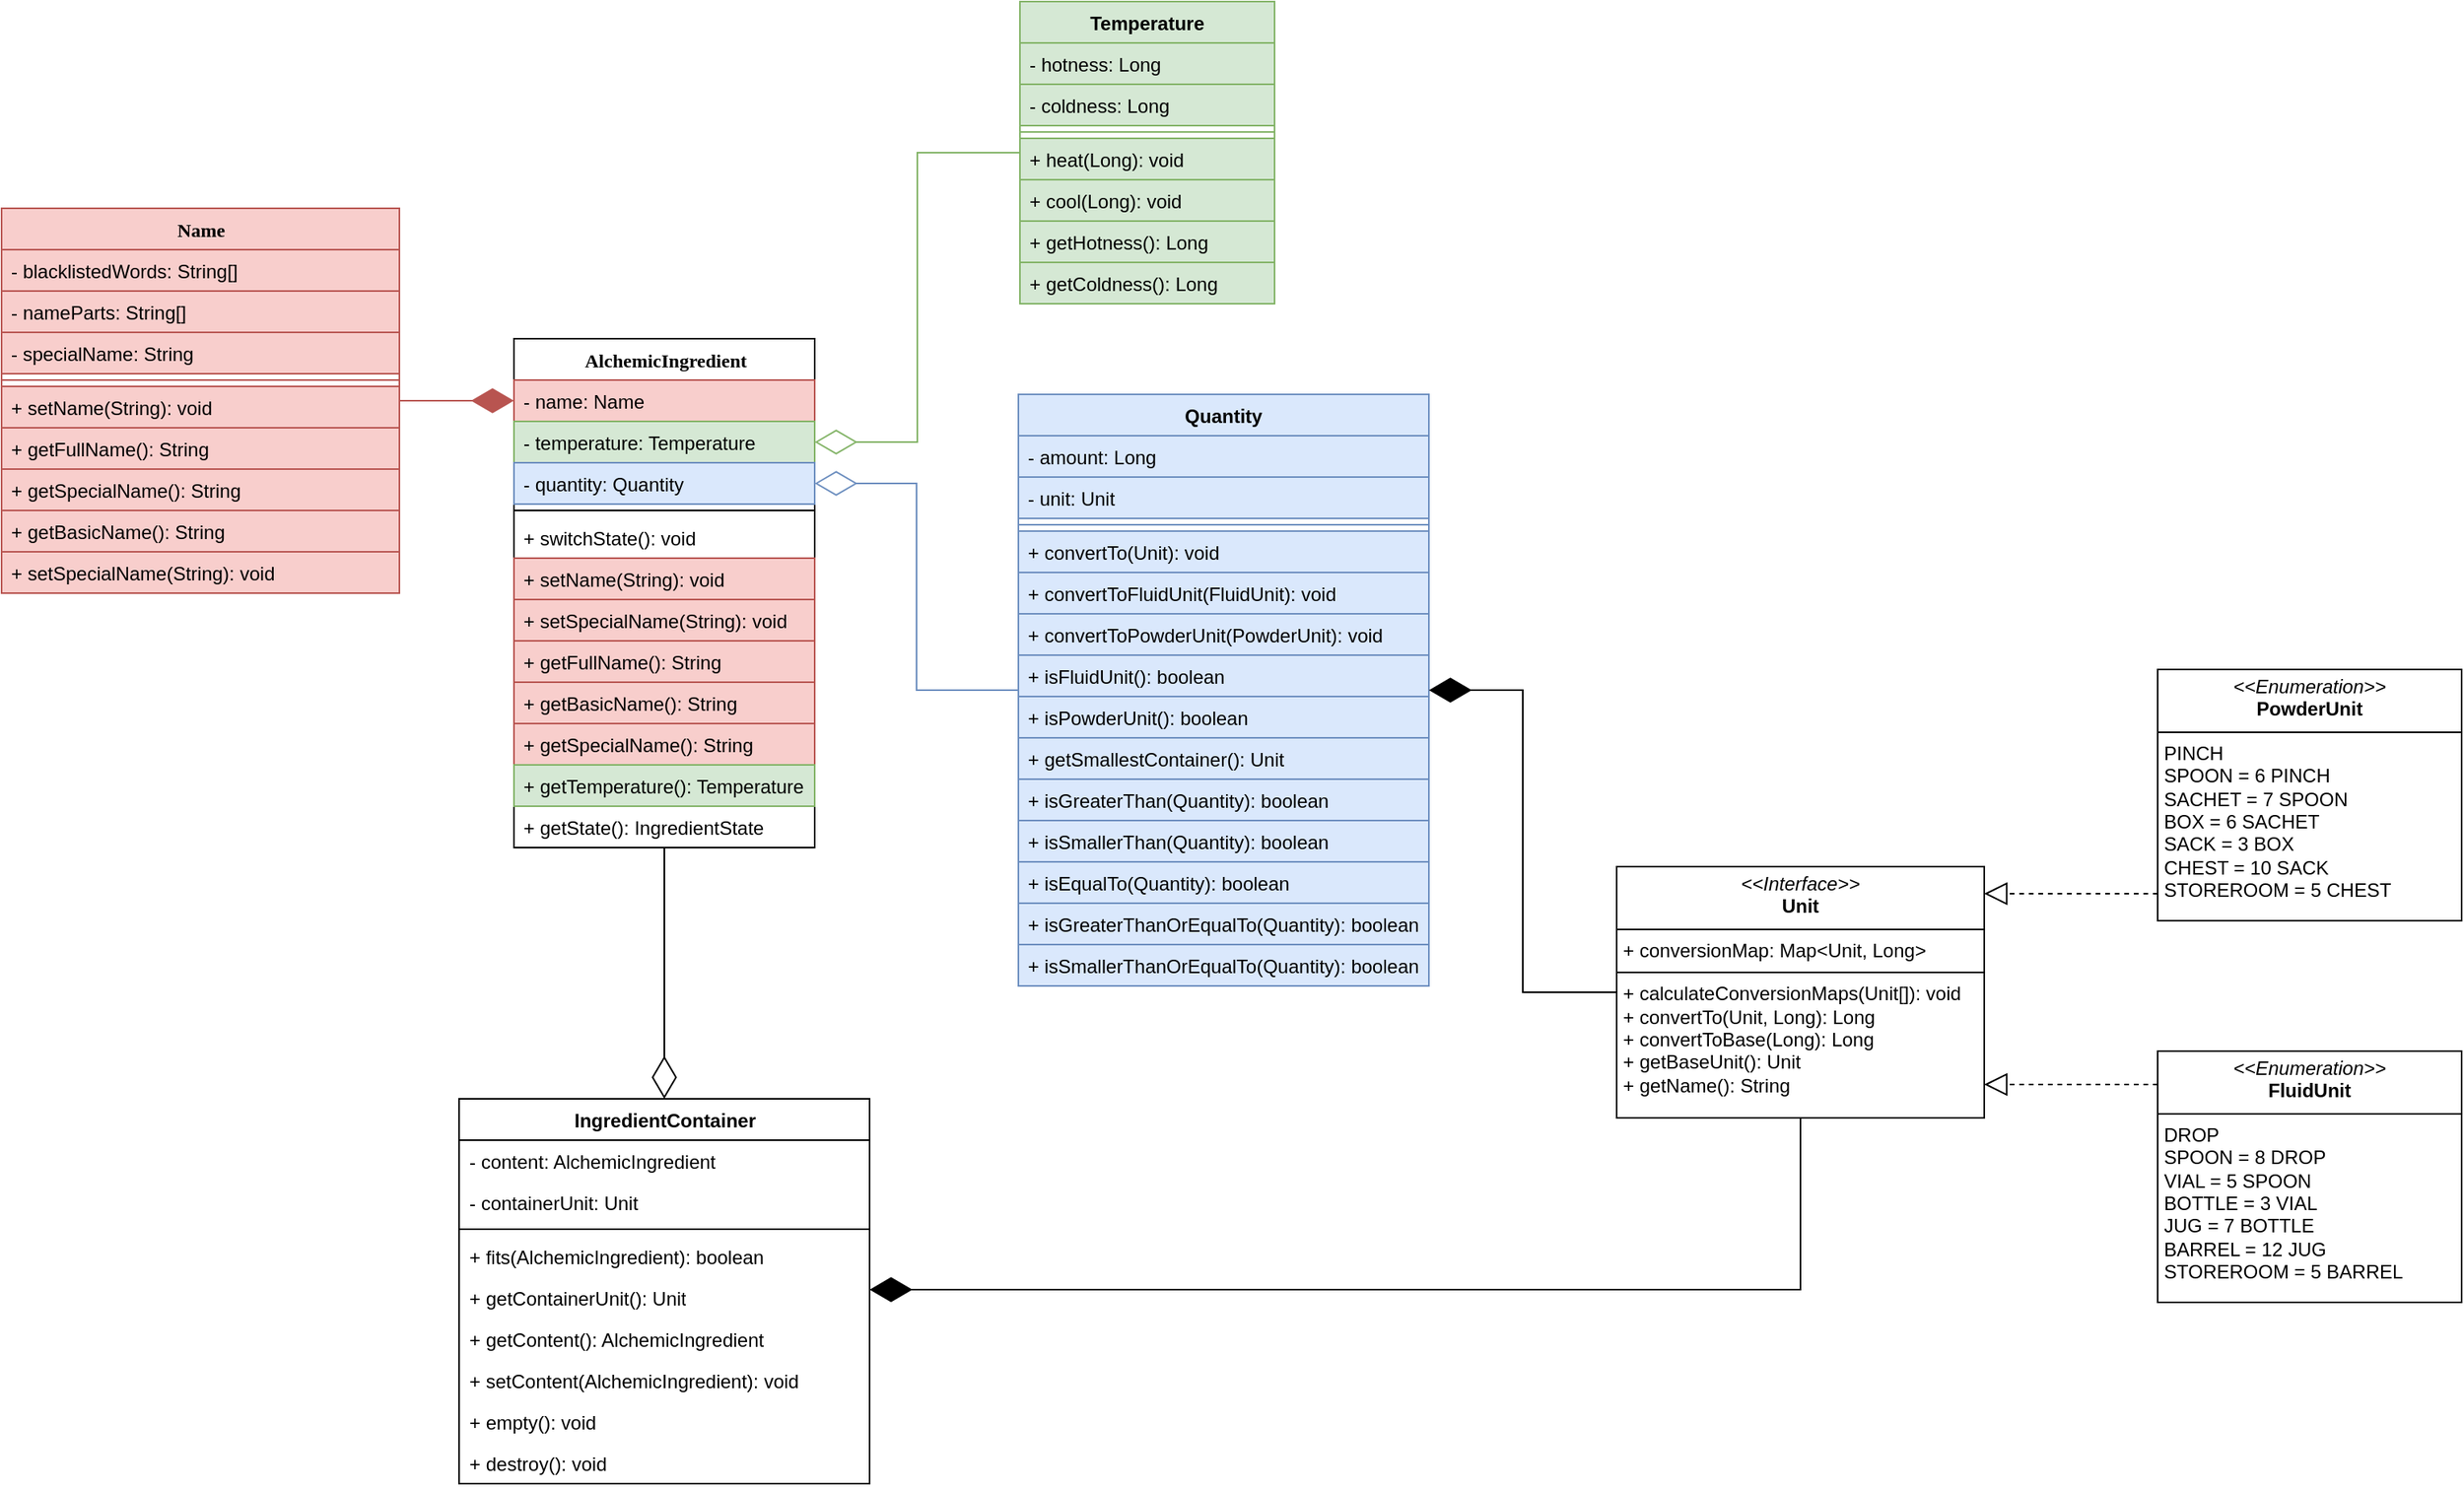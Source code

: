 <mxfile version="24.4.0" type="device">
  <diagram name="Page-1" id="9f46799a-70d6-7492-0946-bef42562c5a5">
    <mxGraphModel dx="2074" dy="1138" grid="1" gridSize="10" guides="1" tooltips="1" connect="1" arrows="1" fold="1" page="1" pageScale="1" pageWidth="4681" pageHeight="3300" background="none" math="0" shadow="0">
      <root>
        <mxCell id="0" />
        <mxCell id="1" parent="0" />
        <mxCell id="78961159f06e98e8-56" value="Name" style="swimlane;html=1;fontStyle=1;align=center;verticalAlign=top;childLayout=stackLayout;horizontal=1;startSize=26;horizontalStack=0;resizeParent=1;resizeLast=0;collapsible=1;marginBottom=0;swimlaneFillColor=#ffffff;rounded=0;shadow=0;comic=0;labelBackgroundColor=none;strokeWidth=1;fillColor=#f8cecc;fontFamily=Verdana;fontSize=12;strokeColor=#b85450;" parent="1" vertex="1">
          <mxGeometry x="1670" y="1230" width="250" height="242" as="geometry" />
        </mxCell>
        <mxCell id="78961159f06e98e8-57" value="- blacklistedWords: String[]" style="text;html=1;strokeColor=#b85450;fillColor=#f8cecc;align=left;verticalAlign=top;spacingLeft=4;spacingRight=4;whiteSpace=wrap;overflow=hidden;rotatable=0;points=[[0,0.5],[1,0.5]];portConstraint=eastwest;" parent="78961159f06e98e8-56" vertex="1">
          <mxGeometry y="26" width="250" height="26" as="geometry" />
        </mxCell>
        <mxCell id="78961159f06e98e8-58" value="- nameParts: String[]" style="text;html=1;strokeColor=#b85450;fillColor=#f8cecc;align=left;verticalAlign=top;spacingLeft=4;spacingRight=4;whiteSpace=wrap;overflow=hidden;rotatable=0;points=[[0,0.5],[1,0.5]];portConstraint=eastwest;" parent="78961159f06e98e8-56" vertex="1">
          <mxGeometry y="52" width="250" height="26" as="geometry" />
        </mxCell>
        <mxCell id="78961159f06e98e8-59" value="- specialName: String" style="text;html=1;strokeColor=#b85450;fillColor=#f8cecc;align=left;verticalAlign=top;spacingLeft=4;spacingRight=4;whiteSpace=wrap;overflow=hidden;rotatable=0;points=[[0,0.5],[1,0.5]];portConstraint=eastwest;" parent="78961159f06e98e8-56" vertex="1">
          <mxGeometry y="78" width="250" height="26" as="geometry" />
        </mxCell>
        <mxCell id="78961159f06e98e8-64" value="" style="line;html=1;strokeWidth=1;fillColor=#f8cecc;align=left;verticalAlign=middle;spacingTop=-1;spacingLeft=3;spacingRight=3;rotatable=0;labelPosition=right;points=[];portConstraint=eastwest;strokeColor=#b85450;" parent="78961159f06e98e8-56" vertex="1">
          <mxGeometry y="104" width="250" height="8" as="geometry" />
        </mxCell>
        <mxCell id="78961159f06e98e8-65" value="+ setName(String): void" style="text;html=1;strokeColor=#b85450;fillColor=#f8cecc;align=left;verticalAlign=top;spacingLeft=4;spacingRight=4;whiteSpace=wrap;overflow=hidden;rotatable=0;points=[[0,0.5],[1,0.5]];portConstraint=eastwest;" parent="78961159f06e98e8-56" vertex="1">
          <mxGeometry y="112" width="250" height="26" as="geometry" />
        </mxCell>
        <mxCell id="97h_MK_ZkzOTSeDRxs9Z-13" value="+ getFullName(): String" style="text;html=1;strokeColor=#b85450;fillColor=#f8cecc;align=left;verticalAlign=top;spacingLeft=4;spacingRight=4;whiteSpace=wrap;overflow=hidden;rotatable=0;points=[[0,0.5],[1,0.5]];portConstraint=eastwest;" parent="78961159f06e98e8-56" vertex="1">
          <mxGeometry y="138" width="250" height="26" as="geometry" />
        </mxCell>
        <mxCell id="97h_MK_ZkzOTSeDRxs9Z-12" value="+ getSpecialName(): String" style="text;html=1;strokeColor=#b85450;fillColor=#f8cecc;align=left;verticalAlign=top;spacingLeft=4;spacingRight=4;whiteSpace=wrap;overflow=hidden;rotatable=0;points=[[0,0.5],[1,0.5]];portConstraint=eastwest;" parent="78961159f06e98e8-56" vertex="1">
          <mxGeometry y="164" width="250" height="26" as="geometry" />
        </mxCell>
        <mxCell id="78961159f06e98e8-68" value="+ getBasicName(): String" style="text;html=1;strokeColor=#b85450;fillColor=#f8cecc;align=left;verticalAlign=top;spacingLeft=4;spacingRight=4;whiteSpace=wrap;overflow=hidden;rotatable=0;points=[[0,0.5],[1,0.5]];portConstraint=eastwest;" parent="78961159f06e98e8-56" vertex="1">
          <mxGeometry y="190" width="250" height="26" as="geometry" />
        </mxCell>
        <mxCell id="78961159f06e98e8-66" value="+ setSpecialName(String): void" style="text;html=1;strokeColor=#b85450;fillColor=#f8cecc;align=left;verticalAlign=top;spacingLeft=4;spacingRight=4;whiteSpace=wrap;overflow=hidden;rotatable=0;points=[[0,0.5],[1,0.5]];portConstraint=eastwest;" parent="78961159f06e98e8-56" vertex="1">
          <mxGeometry y="216" width="250" height="26" as="geometry" />
        </mxCell>
        <mxCell id="78961159f06e98e8-69" value="AlchemicIngredient" style="swimlane;html=1;fontStyle=1;align=center;verticalAlign=top;childLayout=stackLayout;horizontal=1;startSize=26;horizontalStack=0;resizeParent=1;resizeLast=0;collapsible=1;marginBottom=0;swimlaneFillColor=#ffffff;rounded=0;shadow=0;comic=0;labelBackgroundColor=none;strokeWidth=1;fillColor=none;fontFamily=Verdana;fontSize=12" parent="1" vertex="1">
          <mxGeometry x="1992" y="1312" width="189" height="320" as="geometry" />
        </mxCell>
        <mxCell id="78961159f06e98e8-70" value="- name: Name" style="text;html=1;strokeColor=#b85450;fillColor=#f8cecc;align=left;verticalAlign=top;spacingLeft=4;spacingRight=4;whiteSpace=wrap;overflow=hidden;rotatable=0;points=[[0,0.5],[1,0.5]];portConstraint=eastwest;" parent="78961159f06e98e8-69" vertex="1">
          <mxGeometry y="26" width="189" height="26" as="geometry" />
        </mxCell>
        <mxCell id="78961159f06e98e8-71" value="- temperature: Temperature" style="text;html=1;strokeColor=#82b366;fillColor=#d5e8d4;align=left;verticalAlign=top;spacingLeft=4;spacingRight=4;whiteSpace=wrap;overflow=hidden;rotatable=0;points=[[0,0.5],[1,0.5]];portConstraint=eastwest;" parent="78961159f06e98e8-69" vertex="1">
          <mxGeometry y="52" width="189" height="26" as="geometry" />
        </mxCell>
        <mxCell id="97h_MK_ZkzOTSeDRxs9Z-36" value="- quantity: Quantity" style="text;html=1;align=left;verticalAlign=top;spacingLeft=4;spacingRight=4;whiteSpace=wrap;overflow=hidden;rotatable=0;points=[[0,0.5],[1,0.5]];portConstraint=eastwest;fillColor=#dae8fc;strokeColor=#6c8ebf;" parent="78961159f06e98e8-69" vertex="1">
          <mxGeometry y="78" width="189" height="26" as="geometry" />
        </mxCell>
        <mxCell id="78961159f06e98e8-77" value="" style="line;html=1;strokeWidth=1;fillColor=none;align=left;verticalAlign=middle;spacingTop=-1;spacingLeft=3;spacingRight=3;rotatable=0;labelPosition=right;points=[];portConstraint=eastwest;" parent="78961159f06e98e8-69" vertex="1">
          <mxGeometry y="104" width="189" height="8" as="geometry" />
        </mxCell>
        <mxCell id="78961159f06e98e8-78" value="+ switchState(): void" style="text;html=1;strokeColor=none;fillColor=none;align=left;verticalAlign=top;spacingLeft=4;spacingRight=4;whiteSpace=wrap;overflow=hidden;rotatable=0;points=[[0,0.5],[1,0.5]];portConstraint=eastwest;" parent="78961159f06e98e8-69" vertex="1">
          <mxGeometry y="112" width="189" height="26" as="geometry" />
        </mxCell>
        <mxCell id="97h_MK_ZkzOTSeDRxs9Z-29" value="+ setName(String): void" style="text;html=1;strokeColor=#b85450;fillColor=#f8cecc;align=left;verticalAlign=top;spacingLeft=4;spacingRight=4;whiteSpace=wrap;overflow=hidden;rotatable=0;points=[[0,0.5],[1,0.5]];portConstraint=eastwest;" parent="78961159f06e98e8-69" vertex="1">
          <mxGeometry y="138" width="189" height="26" as="geometry" />
        </mxCell>
        <mxCell id="97h_MK_ZkzOTSeDRxs9Z-30" value="+ setSpecialName(String): void" style="text;html=1;strokeColor=#b85450;fillColor=#f8cecc;align=left;verticalAlign=top;spacingLeft=4;spacingRight=4;whiteSpace=wrap;overflow=hidden;rotatable=0;points=[[0,0.5],[1,0.5]];portConstraint=eastwest;" parent="78961159f06e98e8-69" vertex="1">
          <mxGeometry y="164" width="189" height="26" as="geometry" />
        </mxCell>
        <mxCell id="97h_MK_ZkzOTSeDRxs9Z-33" value="+ getFullName(): String" style="text;html=1;strokeColor=#b85450;fillColor=#f8cecc;align=left;verticalAlign=top;spacingLeft=4;spacingRight=4;whiteSpace=wrap;overflow=hidden;rotatable=0;points=[[0,0.5],[1,0.5]];portConstraint=eastwest;" parent="78961159f06e98e8-69" vertex="1">
          <mxGeometry y="190" width="189" height="26" as="geometry" />
        </mxCell>
        <mxCell id="97h_MK_ZkzOTSeDRxs9Z-31" value="+ getBasicName(): String" style="text;html=1;strokeColor=#b85450;fillColor=#f8cecc;align=left;verticalAlign=top;spacingLeft=4;spacingRight=4;whiteSpace=wrap;overflow=hidden;rotatable=0;points=[[0,0.5],[1,0.5]];portConstraint=eastwest;" parent="78961159f06e98e8-69" vertex="1">
          <mxGeometry y="216" width="189" height="26" as="geometry" />
        </mxCell>
        <mxCell id="97h_MK_ZkzOTSeDRxs9Z-32" value="+ getSpecialName(): String" style="text;html=1;strokeColor=#b85450;fillColor=#f8cecc;align=left;verticalAlign=top;spacingLeft=4;spacingRight=4;whiteSpace=wrap;overflow=hidden;rotatable=0;points=[[0,0.5],[1,0.5]];portConstraint=eastwest;" parent="78961159f06e98e8-69" vertex="1">
          <mxGeometry y="242" width="189" height="26" as="geometry" />
        </mxCell>
        <mxCell id="97h_MK_ZkzOTSeDRxs9Z-34" value="+ getTemperature(): Temperature" style="text;html=1;strokeColor=#82b366;fillColor=#d5e8d4;align=left;verticalAlign=top;spacingLeft=4;spacingRight=4;whiteSpace=wrap;overflow=hidden;rotatable=0;points=[[0,0.5],[1,0.5]];portConstraint=eastwest;" parent="78961159f06e98e8-69" vertex="1">
          <mxGeometry y="268" width="189" height="26" as="geometry" />
        </mxCell>
        <mxCell id="97h_MK_ZkzOTSeDRxs9Z-35" value="+ getState(): IngredientState" style="text;html=1;strokeColor=none;fillColor=none;align=left;verticalAlign=top;spacingLeft=4;spacingRight=4;whiteSpace=wrap;overflow=hidden;rotatable=0;points=[[0,0.5],[1,0.5]];portConstraint=eastwest;" parent="78961159f06e98e8-69" vertex="1">
          <mxGeometry y="294" width="189" height="26" as="geometry" />
        </mxCell>
        <mxCell id="97h_MK_ZkzOTSeDRxs9Z-2" value="" style="endArrow=diamondThin;endFill=1;endSize=24;html=1;rounded=0;fillColor=#f8cecc;strokeColor=#b85450;" parent="1" source="78961159f06e98e8-56" target="78961159f06e98e8-70" edge="1">
          <mxGeometry width="160" relative="1" as="geometry">
            <mxPoint x="1972" y="1470" as="sourcePoint" />
            <mxPoint x="1962" y="1370" as="targetPoint" />
          </mxGeometry>
        </mxCell>
        <mxCell id="97h_MK_ZkzOTSeDRxs9Z-19" value="Temperature" style="swimlane;fontStyle=1;align=center;verticalAlign=top;childLayout=stackLayout;horizontal=1;startSize=26;horizontalStack=0;resizeParent=1;resizeParentMax=0;resizeLast=0;collapsible=1;marginBottom=0;whiteSpace=wrap;html=1;fillColor=#d5e8d4;strokeColor=#82b366;" parent="1" vertex="1">
          <mxGeometry x="2310" y="1100" width="160" height="190" as="geometry" />
        </mxCell>
        <mxCell id="97h_MK_ZkzOTSeDRxs9Z-20" value="- hotness: Long" style="text;strokeColor=#82b366;fillColor=#d5e8d4;align=left;verticalAlign=top;spacingLeft=4;spacingRight=4;overflow=hidden;rotatable=0;points=[[0,0.5],[1,0.5]];portConstraint=eastwest;whiteSpace=wrap;html=1;" parent="97h_MK_ZkzOTSeDRxs9Z-19" vertex="1">
          <mxGeometry y="26" width="160" height="26" as="geometry" />
        </mxCell>
        <mxCell id="97h_MK_ZkzOTSeDRxs9Z-23" value="- coldness: Long" style="text;strokeColor=#82b366;fillColor=#d5e8d4;align=left;verticalAlign=top;spacingLeft=4;spacingRight=4;overflow=hidden;rotatable=0;points=[[0,0.5],[1,0.5]];portConstraint=eastwest;whiteSpace=wrap;html=1;" parent="97h_MK_ZkzOTSeDRxs9Z-19" vertex="1">
          <mxGeometry y="52" width="160" height="26" as="geometry" />
        </mxCell>
        <mxCell id="97h_MK_ZkzOTSeDRxs9Z-21" value="" style="line;strokeWidth=1;fillColor=#d5e8d4;align=left;verticalAlign=middle;spacingTop=-1;spacingLeft=3;spacingRight=3;rotatable=0;labelPosition=right;points=[];portConstraint=eastwest;strokeColor=#82b366;" parent="97h_MK_ZkzOTSeDRxs9Z-19" vertex="1">
          <mxGeometry y="78" width="160" height="8" as="geometry" />
        </mxCell>
        <mxCell id="97h_MK_ZkzOTSeDRxs9Z-22" value="+ heat(Long): void" style="text;strokeColor=#82b366;fillColor=#d5e8d4;align=left;verticalAlign=top;spacingLeft=4;spacingRight=4;overflow=hidden;rotatable=0;points=[[0,0.5],[1,0.5]];portConstraint=eastwest;whiteSpace=wrap;html=1;" parent="97h_MK_ZkzOTSeDRxs9Z-19" vertex="1">
          <mxGeometry y="86" width="160" height="26" as="geometry" />
        </mxCell>
        <mxCell id="97h_MK_ZkzOTSeDRxs9Z-24" value="+ cool(Long): void" style="text;strokeColor=#82b366;fillColor=#d5e8d4;align=left;verticalAlign=top;spacingLeft=4;spacingRight=4;overflow=hidden;rotatable=0;points=[[0,0.5],[1,0.5]];portConstraint=eastwest;whiteSpace=wrap;html=1;" parent="97h_MK_ZkzOTSeDRxs9Z-19" vertex="1">
          <mxGeometry y="112" width="160" height="26" as="geometry" />
        </mxCell>
        <mxCell id="97h_MK_ZkzOTSeDRxs9Z-25" value="+ getHotness(): Long" style="text;strokeColor=#82b366;fillColor=#d5e8d4;align=left;verticalAlign=top;spacingLeft=4;spacingRight=4;overflow=hidden;rotatable=0;points=[[0,0.5],[1,0.5]];portConstraint=eastwest;whiteSpace=wrap;html=1;" parent="97h_MK_ZkzOTSeDRxs9Z-19" vertex="1">
          <mxGeometry y="138" width="160" height="26" as="geometry" />
        </mxCell>
        <mxCell id="97h_MK_ZkzOTSeDRxs9Z-26" value="+ getColdness(): Long" style="text;strokeColor=#82b366;fillColor=#d5e8d4;align=left;verticalAlign=top;spacingLeft=4;spacingRight=4;overflow=hidden;rotatable=0;points=[[0,0.5],[1,0.5]];portConstraint=eastwest;whiteSpace=wrap;html=1;" parent="97h_MK_ZkzOTSeDRxs9Z-19" vertex="1">
          <mxGeometry y="164" width="160" height="26" as="geometry" />
        </mxCell>
        <mxCell id="97h_MK_ZkzOTSeDRxs9Z-28" value="" style="endArrow=diamondThin;endFill=0;endSize=24;html=1;rounded=0;fillColor=#d5e8d4;strokeColor=#82b366;flowAnimation=0;edgeStyle=elbowEdgeStyle;" parent="1" source="97h_MK_ZkzOTSeDRxs9Z-19" target="78961159f06e98e8-71" edge="1">
          <mxGeometry width="160" relative="1" as="geometry">
            <mxPoint x="1942" y="1360" as="sourcePoint" />
            <mxPoint x="2102" y="1360" as="targetPoint" />
          </mxGeometry>
        </mxCell>
        <mxCell id="97h_MK_ZkzOTSeDRxs9Z-37" value="Quantity" style="swimlane;fontStyle=1;align=center;verticalAlign=top;childLayout=stackLayout;horizontal=1;startSize=26;horizontalStack=0;resizeParent=1;resizeParentMax=0;resizeLast=0;collapsible=1;marginBottom=0;whiteSpace=wrap;html=1;fillColor=#dae8fc;strokeColor=#6c8ebf;" parent="1" vertex="1">
          <mxGeometry x="2309" y="1347" width="258" height="372" as="geometry" />
        </mxCell>
        <mxCell id="97h_MK_ZkzOTSeDRxs9Z-38" value="- amount: Long" style="text;strokeColor=#6c8ebf;fillColor=#dae8fc;align=left;verticalAlign=top;spacingLeft=4;spacingRight=4;overflow=hidden;rotatable=0;points=[[0,0.5],[1,0.5]];portConstraint=eastwest;whiteSpace=wrap;html=1;" parent="97h_MK_ZkzOTSeDRxs9Z-37" vertex="1">
          <mxGeometry y="26" width="258" height="26" as="geometry" />
        </mxCell>
        <mxCell id="97h_MK_ZkzOTSeDRxs9Z-45" value="- unit: Unit" style="text;strokeColor=#6c8ebf;fillColor=#dae8fc;align=left;verticalAlign=top;spacingLeft=4;spacingRight=4;overflow=hidden;rotatable=0;points=[[0,0.5],[1,0.5]];portConstraint=eastwest;whiteSpace=wrap;html=1;" parent="97h_MK_ZkzOTSeDRxs9Z-37" vertex="1">
          <mxGeometry y="52" width="258" height="26" as="geometry" />
        </mxCell>
        <mxCell id="97h_MK_ZkzOTSeDRxs9Z-39" value="" style="line;strokeWidth=1;fillColor=#dae8fc;align=left;verticalAlign=middle;spacingTop=-1;spacingLeft=3;spacingRight=3;rotatable=0;labelPosition=right;points=[];portConstraint=eastwest;strokeColor=#6c8ebf;" parent="97h_MK_ZkzOTSeDRxs9Z-37" vertex="1">
          <mxGeometry y="78" width="258" height="8" as="geometry" />
        </mxCell>
        <mxCell id="97h_MK_ZkzOTSeDRxs9Z-40" value="+ convertTo(Unit): void" style="text;strokeColor=#6c8ebf;fillColor=#dae8fc;align=left;verticalAlign=top;spacingLeft=4;spacingRight=4;overflow=hidden;rotatable=0;points=[[0,0.5],[1,0.5]];portConstraint=eastwest;whiteSpace=wrap;html=1;" parent="97h_MK_ZkzOTSeDRxs9Z-37" vertex="1">
          <mxGeometry y="86" width="258" height="26" as="geometry" />
        </mxCell>
        <mxCell id="O8syH5XWvo3BJVBqjowe-1" value="+ convertToFluidUnit(FluidUnit): void" style="text;strokeColor=#6c8ebf;fillColor=#dae8fc;align=left;verticalAlign=top;spacingLeft=4;spacingRight=4;overflow=hidden;rotatable=0;points=[[0,0.5],[1,0.5]];portConstraint=eastwest;whiteSpace=wrap;html=1;" parent="97h_MK_ZkzOTSeDRxs9Z-37" vertex="1">
          <mxGeometry y="112" width="258" height="26" as="geometry" />
        </mxCell>
        <mxCell id="O8syH5XWvo3BJVBqjowe-2" value="+ convertToPowderUnit(PowderUnit): void" style="text;strokeColor=#6c8ebf;fillColor=#dae8fc;align=left;verticalAlign=top;spacingLeft=4;spacingRight=4;overflow=hidden;rotatable=0;points=[[0,0.5],[1,0.5]];portConstraint=eastwest;whiteSpace=wrap;html=1;" parent="97h_MK_ZkzOTSeDRxs9Z-37" vertex="1">
          <mxGeometry y="138" width="258" height="26" as="geometry" />
        </mxCell>
        <mxCell id="O8syH5XWvo3BJVBqjowe-3" value="+ isFluidUnit(): boolean" style="text;strokeColor=#6c8ebf;fillColor=#dae8fc;align=left;verticalAlign=top;spacingLeft=4;spacingRight=4;overflow=hidden;rotatable=0;points=[[0,0.5],[1,0.5]];portConstraint=eastwest;whiteSpace=wrap;html=1;" parent="97h_MK_ZkzOTSeDRxs9Z-37" vertex="1">
          <mxGeometry y="164" width="258" height="26" as="geometry" />
        </mxCell>
        <mxCell id="O8syH5XWvo3BJVBqjowe-4" value="+ isPowderUnit(): boolean" style="text;strokeColor=#6c8ebf;fillColor=#dae8fc;align=left;verticalAlign=top;spacingLeft=4;spacingRight=4;overflow=hidden;rotatable=0;points=[[0,0.5],[1,0.5]];portConstraint=eastwest;whiteSpace=wrap;html=1;" parent="97h_MK_ZkzOTSeDRxs9Z-37" vertex="1">
          <mxGeometry y="190" width="258" height="26" as="geometry" />
        </mxCell>
        <mxCell id="O8syH5XWvo3BJVBqjowe-5" value="+ getSmallestContainer(): Unit" style="text;strokeColor=#6c8ebf;fillColor=#dae8fc;align=left;verticalAlign=top;spacingLeft=4;spacingRight=4;overflow=hidden;rotatable=0;points=[[0,0.5],[1,0.5]];portConstraint=eastwest;whiteSpace=wrap;html=1;" parent="97h_MK_ZkzOTSeDRxs9Z-37" vertex="1">
          <mxGeometry y="216" width="258" height="26" as="geometry" />
        </mxCell>
        <mxCell id="O8syH5XWvo3BJVBqjowe-6" value="+ isGreaterThan(Quantity): boolean" style="text;strokeColor=#6c8ebf;fillColor=#dae8fc;align=left;verticalAlign=top;spacingLeft=4;spacingRight=4;overflow=hidden;rotatable=0;points=[[0,0.5],[1,0.5]];portConstraint=eastwest;whiteSpace=wrap;html=1;" parent="97h_MK_ZkzOTSeDRxs9Z-37" vertex="1">
          <mxGeometry y="242" width="258" height="26" as="geometry" />
        </mxCell>
        <mxCell id="O8syH5XWvo3BJVBqjowe-7" value="+ isSmallerThan(Quantity): boolean" style="text;strokeColor=#6c8ebf;fillColor=#dae8fc;align=left;verticalAlign=top;spacingLeft=4;spacingRight=4;overflow=hidden;rotatable=0;points=[[0,0.5],[1,0.5]];portConstraint=eastwest;whiteSpace=wrap;html=1;" parent="97h_MK_ZkzOTSeDRxs9Z-37" vertex="1">
          <mxGeometry y="268" width="258" height="26" as="geometry" />
        </mxCell>
        <mxCell id="O8syH5XWvo3BJVBqjowe-8" value="+ isEqualTo(Quantity): boolean" style="text;strokeColor=#6c8ebf;fillColor=#dae8fc;align=left;verticalAlign=top;spacingLeft=4;spacingRight=4;overflow=hidden;rotatable=0;points=[[0,0.5],[1,0.5]];portConstraint=eastwest;whiteSpace=wrap;html=1;" parent="97h_MK_ZkzOTSeDRxs9Z-37" vertex="1">
          <mxGeometry y="294" width="258" height="26" as="geometry" />
        </mxCell>
        <mxCell id="O8syH5XWvo3BJVBqjowe-9" value="+ isGreaterThanOrEqualTo(Quantity): boolean" style="text;strokeColor=#6c8ebf;fillColor=#dae8fc;align=left;verticalAlign=top;spacingLeft=4;spacingRight=4;overflow=hidden;rotatable=0;points=[[0,0.5],[1,0.5]];portConstraint=eastwest;whiteSpace=wrap;html=1;" parent="97h_MK_ZkzOTSeDRxs9Z-37" vertex="1">
          <mxGeometry y="320" width="258" height="26" as="geometry" />
        </mxCell>
        <mxCell id="O8syH5XWvo3BJVBqjowe-10" value="+ isSmallerThanOrEqualTo(Quantity): boolean" style="text;strokeColor=#6c8ebf;fillColor=#dae8fc;align=left;verticalAlign=top;spacingLeft=4;spacingRight=4;overflow=hidden;rotatable=0;points=[[0,0.5],[1,0.5]];portConstraint=eastwest;whiteSpace=wrap;html=1;" parent="97h_MK_ZkzOTSeDRxs9Z-37" vertex="1">
          <mxGeometry y="346" width="258" height="26" as="geometry" />
        </mxCell>
        <mxCell id="97h_MK_ZkzOTSeDRxs9Z-46" value="" style="endArrow=diamondThin;endFill=0;endSize=24;html=1;rounded=0;fillColor=#dae8fc;strokeColor=#6c8ebf;flowAnimation=0;edgeStyle=elbowEdgeStyle;" parent="1" source="97h_MK_ZkzOTSeDRxs9Z-37" target="97h_MK_ZkzOTSeDRxs9Z-36" edge="1">
          <mxGeometry width="160" relative="1" as="geometry">
            <mxPoint x="2320" y="1175" as="sourcePoint" />
            <mxPoint x="2191" y="1387" as="targetPoint" />
          </mxGeometry>
        </mxCell>
        <mxCell id="YWMN-30DLtV0OlI1pnVU-11" value="&lt;p style=&quot;margin:0px;margin-top:4px;text-align:center;&quot;&gt;&lt;i&gt;&amp;lt;&amp;lt;Interface&amp;gt;&amp;gt;&lt;/i&gt;&lt;br&gt;&lt;b&gt;Unit&lt;/b&gt;&lt;/p&gt;&lt;hr size=&quot;1&quot; style=&quot;border-style:solid;&quot;&gt;&lt;p style=&quot;margin:0px;margin-left:4px;&quot;&gt;+ conversionMap: Map&amp;lt;Unit, Long&amp;gt;&lt;br&gt;&lt;/p&gt;&lt;hr size=&quot;1&quot; style=&quot;border-style:solid;&quot;&gt;&lt;p style=&quot;margin:0px;margin-left:4px;&quot;&gt;+ calculateConversionMaps(Unit[]): void&lt;/p&gt;&lt;p style=&quot;margin:0px;margin-left:4px;&quot;&gt;+ convertTo(Unit, Long): Long&lt;/p&gt;&lt;p style=&quot;margin:0px;margin-left:4px;&quot;&gt;+ convertToBase(Long): Long&lt;/p&gt;&lt;p style=&quot;margin:0px;margin-left:4px;&quot;&gt;+ getBaseUnit(): Unit&lt;/p&gt;&lt;p style=&quot;margin:0px;margin-left:4px;&quot;&gt;+ getName(): String&lt;/p&gt;" style="verticalAlign=top;align=left;overflow=fill;html=1;whiteSpace=wrap;" parent="1" vertex="1">
          <mxGeometry x="2685" y="1644" width="231" height="158" as="geometry" />
        </mxCell>
        <mxCell id="YWMN-30DLtV0OlI1pnVU-12" value="&lt;p style=&quot;margin:0px;margin-top:4px;text-align:center;&quot;&gt;&lt;i&gt;&amp;lt;&amp;lt;Enumeration&amp;gt;&amp;gt;&lt;/i&gt;&lt;br&gt;&lt;b&gt;PowderUnit&lt;/b&gt;&lt;/p&gt;&lt;hr size=&quot;1&quot; style=&quot;border-style:solid;&quot;&gt;&lt;p style=&quot;margin:0px;margin-left:4px;&quot;&gt;PINCH&lt;/p&gt;&lt;p style=&quot;margin:0px;margin-left:4px;&quot;&gt;SPOON = 6 PINCH&lt;/p&gt;&lt;p style=&quot;margin:0px;margin-left:4px;&quot;&gt;&lt;span style=&quot;background-color: initial;&quot;&gt;SACHET = 7 SPOON&lt;/span&gt;&lt;/p&gt;&lt;p style=&quot;margin:0px;margin-left:4px;&quot;&gt;&lt;span style=&quot;background-color: initial;&quot;&gt;BOX = 6 SACHET&lt;/span&gt;&lt;/p&gt;&lt;p style=&quot;margin:0px;margin-left:4px;&quot;&gt;&lt;span style=&quot;background-color: initial;&quot;&gt;SACK = 3 BOX&lt;/span&gt;&lt;/p&gt;&lt;p style=&quot;margin:0px;margin-left:4px;&quot;&gt;&lt;span style=&quot;background-color: initial;&quot;&gt;CHEST = 10 SACK&lt;/span&gt;&lt;/p&gt;&lt;p style=&quot;margin:0px;margin-left:4px;&quot;&gt;&lt;span style=&quot;background-color: initial;&quot;&gt;STOREROOM = 5 CHEST&lt;/span&gt;&lt;/p&gt;" style="verticalAlign=top;align=left;overflow=fill;html=1;whiteSpace=wrap;" parent="1" vertex="1">
          <mxGeometry x="3025" y="1520" width="191" height="158" as="geometry" />
        </mxCell>
        <mxCell id="YWMN-30DLtV0OlI1pnVU-13" value="&lt;p style=&quot;margin:0px;margin-top:4px;text-align:center;&quot;&gt;&lt;i&gt;&amp;lt;&amp;lt;Enumeration&amp;gt;&amp;gt;&lt;/i&gt;&lt;br&gt;&lt;b&gt;FluidUnit&lt;/b&gt;&lt;/p&gt;&lt;hr size=&quot;1&quot; style=&quot;border-style:solid;&quot;&gt;&lt;p style=&quot;margin:0px;margin-left:4px;&quot;&gt;DROP&lt;/p&gt;&lt;p style=&quot;margin:0px;margin-left:4px;&quot;&gt;SPOON = 8&amp;nbsp;&lt;span style=&quot;background-color: initial;&quot;&gt;DROP&lt;/span&gt;&lt;/p&gt;&lt;p style=&quot;margin:0px;margin-left:4px;&quot;&gt;&lt;span style=&quot;background-color: initial;&quot;&gt;VIAL = 5 SPOON&lt;/span&gt;&lt;/p&gt;&lt;p style=&quot;margin:0px;margin-left:4px;&quot;&gt;&lt;span style=&quot;background-color: initial;&quot;&gt;BOTTLE = 3&amp;nbsp;&lt;/span&gt;&lt;span style=&quot;background-color: initial;&quot;&gt;VIAL&lt;/span&gt;&lt;span style=&quot;background-color: initial;&quot;&gt;&amp;nbsp;&lt;/span&gt;&lt;/p&gt;&lt;p style=&quot;margin:0px;margin-left:4px;&quot;&gt;&lt;span style=&quot;background-color: initial;&quot;&gt;JUG = 7&amp;nbsp;&lt;/span&gt;&lt;span style=&quot;background-color: initial;&quot;&gt;BOTTLE&lt;/span&gt;&lt;span style=&quot;background-color: initial;&quot;&gt;&amp;nbsp;&lt;/span&gt;&lt;/p&gt;&lt;p style=&quot;margin:0px;margin-left:4px;&quot;&gt;&lt;span style=&quot;background-color: initial;&quot;&gt;BARREL = 12&amp;nbsp;&lt;/span&gt;&lt;span style=&quot;background-color: initial;&quot;&gt;JUG&lt;/span&gt;&lt;span style=&quot;background-color: initial;&quot;&gt;&amp;nbsp;&lt;/span&gt;&lt;/p&gt;&lt;p style=&quot;margin:0px;margin-left:4px;&quot;&gt;&lt;span style=&quot;background-color: initial;&quot;&gt;STOREROOM = 5&amp;nbsp;&lt;/span&gt;&lt;span style=&quot;background-color: initial;&quot;&gt;BARREL&lt;/span&gt;&lt;span style=&quot;background-color: initial;&quot;&gt;&amp;nbsp;&lt;/span&gt;&lt;/p&gt;" style="verticalAlign=top;align=left;overflow=fill;html=1;whiteSpace=wrap;" parent="1" vertex="1">
          <mxGeometry x="3025" y="1760" width="191" height="158" as="geometry" />
        </mxCell>
        <mxCell id="YWMN-30DLtV0OlI1pnVU-14" value="" style="endArrow=diamondThin;endFill=1;endSize=24;html=1;rounded=0;flowAnimation=0;edgeStyle=elbowEdgeStyle;" parent="1" source="YWMN-30DLtV0OlI1pnVU-11" target="97h_MK_ZkzOTSeDRxs9Z-37" edge="1">
          <mxGeometry width="160" relative="1" as="geometry">
            <mxPoint x="2654" y="1420" as="sourcePoint" />
            <mxPoint x="2525" y="1420" as="targetPoint" />
          </mxGeometry>
        </mxCell>
        <mxCell id="YWMN-30DLtV0OlI1pnVU-15" value="" style="endArrow=block;dashed=1;endFill=0;endSize=12;html=1;rounded=0;edgeStyle=elbowEdgeStyle;elbow=vertical;" parent="1" source="YWMN-30DLtV0OlI1pnVU-12" target="YWMN-30DLtV0OlI1pnVU-11" edge="1">
          <mxGeometry width="160" relative="1" as="geometry">
            <mxPoint x="2815" y="1770" as="sourcePoint" />
            <mxPoint x="2975" y="1770" as="targetPoint" />
          </mxGeometry>
        </mxCell>
        <mxCell id="YWMN-30DLtV0OlI1pnVU-16" value="" style="endArrow=block;dashed=1;endFill=0;endSize=12;html=1;rounded=0;edgeStyle=elbowEdgeStyle;elbow=vertical;" parent="1" source="YWMN-30DLtV0OlI1pnVU-13" target="YWMN-30DLtV0OlI1pnVU-11" edge="1">
          <mxGeometry width="160" relative="1" as="geometry">
            <mxPoint x="2815" y="1770" as="sourcePoint" />
            <mxPoint x="2975" y="1770" as="targetPoint" />
          </mxGeometry>
        </mxCell>
        <mxCell id="F8DYh0mRc7Ym_Znqm9gM-1" value="IngredientContainer" style="swimlane;fontStyle=1;align=center;verticalAlign=top;childLayout=stackLayout;horizontal=1;startSize=26;horizontalStack=0;resizeParent=1;resizeParentMax=0;resizeLast=0;collapsible=1;marginBottom=0;whiteSpace=wrap;html=1;" vertex="1" parent="1">
          <mxGeometry x="1957.5" y="1790" width="258" height="242" as="geometry" />
        </mxCell>
        <mxCell id="F8DYh0mRc7Ym_Znqm9gM-2" value="- content: AlchemicIngredient" style="text;strokeColor=none;fillColor=none;align=left;verticalAlign=top;spacingLeft=4;spacingRight=4;overflow=hidden;rotatable=0;points=[[0,0.5],[1,0.5]];portConstraint=eastwest;whiteSpace=wrap;html=1;" vertex="1" parent="F8DYh0mRc7Ym_Znqm9gM-1">
          <mxGeometry y="26" width="258" height="26" as="geometry" />
        </mxCell>
        <mxCell id="F8DYh0mRc7Ym_Znqm9gM-5" value="- containerUnit: Unit" style="text;strokeColor=none;fillColor=none;align=left;verticalAlign=top;spacingLeft=4;spacingRight=4;overflow=hidden;rotatable=0;points=[[0,0.5],[1,0.5]];portConstraint=eastwest;whiteSpace=wrap;html=1;" vertex="1" parent="F8DYh0mRc7Ym_Znqm9gM-1">
          <mxGeometry y="52" width="258" height="26" as="geometry" />
        </mxCell>
        <mxCell id="F8DYh0mRc7Ym_Znqm9gM-3" value="" style="line;strokeWidth=1;fillColor=none;align=left;verticalAlign=middle;spacingTop=-1;spacingLeft=3;spacingRight=3;rotatable=0;labelPosition=right;points=[];portConstraint=eastwest;strokeColor=inherit;" vertex="1" parent="F8DYh0mRc7Ym_Znqm9gM-1">
          <mxGeometry y="78" width="258" height="8" as="geometry" />
        </mxCell>
        <mxCell id="F8DYh0mRc7Ym_Znqm9gM-4" value="+ fits(AlchemicIngredient): boolean" style="text;strokeColor=none;fillColor=none;align=left;verticalAlign=top;spacingLeft=4;spacingRight=4;overflow=hidden;rotatable=0;points=[[0,0.5],[1,0.5]];portConstraint=eastwest;whiteSpace=wrap;html=1;" vertex="1" parent="F8DYh0mRc7Ym_Znqm9gM-1">
          <mxGeometry y="86" width="258" height="26" as="geometry" />
        </mxCell>
        <mxCell id="F8DYh0mRc7Ym_Znqm9gM-6" value="+ getContainerUnit(): Unit" style="text;strokeColor=none;fillColor=none;align=left;verticalAlign=top;spacingLeft=4;spacingRight=4;overflow=hidden;rotatable=0;points=[[0,0.5],[1,0.5]];portConstraint=eastwest;whiteSpace=wrap;html=1;" vertex="1" parent="F8DYh0mRc7Ym_Znqm9gM-1">
          <mxGeometry y="112" width="258" height="26" as="geometry" />
        </mxCell>
        <mxCell id="F8DYh0mRc7Ym_Znqm9gM-7" value="+ getContent(): AlchemicIngredient" style="text;strokeColor=none;fillColor=none;align=left;verticalAlign=top;spacingLeft=4;spacingRight=4;overflow=hidden;rotatable=0;points=[[0,0.5],[1,0.5]];portConstraint=eastwest;whiteSpace=wrap;html=1;" vertex="1" parent="F8DYh0mRc7Ym_Znqm9gM-1">
          <mxGeometry y="138" width="258" height="26" as="geometry" />
        </mxCell>
        <mxCell id="F8DYh0mRc7Ym_Znqm9gM-8" value="+ setContent(AlchemicIngredient): void" style="text;strokeColor=none;fillColor=none;align=left;verticalAlign=top;spacingLeft=4;spacingRight=4;overflow=hidden;rotatable=0;points=[[0,0.5],[1,0.5]];portConstraint=eastwest;whiteSpace=wrap;html=1;" vertex="1" parent="F8DYh0mRc7Ym_Znqm9gM-1">
          <mxGeometry y="164" width="258" height="26" as="geometry" />
        </mxCell>
        <mxCell id="F8DYh0mRc7Ym_Znqm9gM-9" value="+ empty(): void" style="text;strokeColor=none;fillColor=none;align=left;verticalAlign=top;spacingLeft=4;spacingRight=4;overflow=hidden;rotatable=0;points=[[0,0.5],[1,0.5]];portConstraint=eastwest;whiteSpace=wrap;html=1;" vertex="1" parent="F8DYh0mRc7Ym_Znqm9gM-1">
          <mxGeometry y="190" width="258" height="26" as="geometry" />
        </mxCell>
        <mxCell id="F8DYh0mRc7Ym_Znqm9gM-10" value="+ destroy(): void" style="text;strokeColor=none;fillColor=none;align=left;verticalAlign=top;spacingLeft=4;spacingRight=4;overflow=hidden;rotatable=0;points=[[0,0.5],[1,0.5]];portConstraint=eastwest;whiteSpace=wrap;html=1;" vertex="1" parent="F8DYh0mRc7Ym_Znqm9gM-1">
          <mxGeometry y="216" width="258" height="26" as="geometry" />
        </mxCell>
        <mxCell id="F8DYh0mRc7Ym_Znqm9gM-11" value="" style="endArrow=diamondThin;endFill=1;endSize=24;html=1;rounded=0;flowAnimation=0;edgeStyle=elbowEdgeStyle;elbow=vertical;" edge="1" parent="1" source="YWMN-30DLtV0OlI1pnVU-11" target="F8DYh0mRc7Ym_Znqm9gM-1">
          <mxGeometry width="160" relative="1" as="geometry">
            <mxPoint x="2768" y="1790" as="sourcePoint" />
            <mxPoint x="2650" y="1790" as="targetPoint" />
            <Array as="points">
              <mxPoint x="2440" y="1910" />
            </Array>
          </mxGeometry>
        </mxCell>
        <mxCell id="F8DYh0mRc7Ym_Znqm9gM-12" value="" style="endArrow=diamondThin;endFill=0;endSize=24;html=1;rounded=0;flowAnimation=0;edgeStyle=elbowEdgeStyle;elbow=vertical;" edge="1" parent="1" source="78961159f06e98e8-69" target="F8DYh0mRc7Ym_Znqm9gM-1">
          <mxGeometry width="160" relative="1" as="geometry">
            <mxPoint x="2168" y="1730" as="sourcePoint" />
            <mxPoint x="2050" y="1918" as="targetPoint" />
          </mxGeometry>
        </mxCell>
      </root>
    </mxGraphModel>
  </diagram>
</mxfile>

